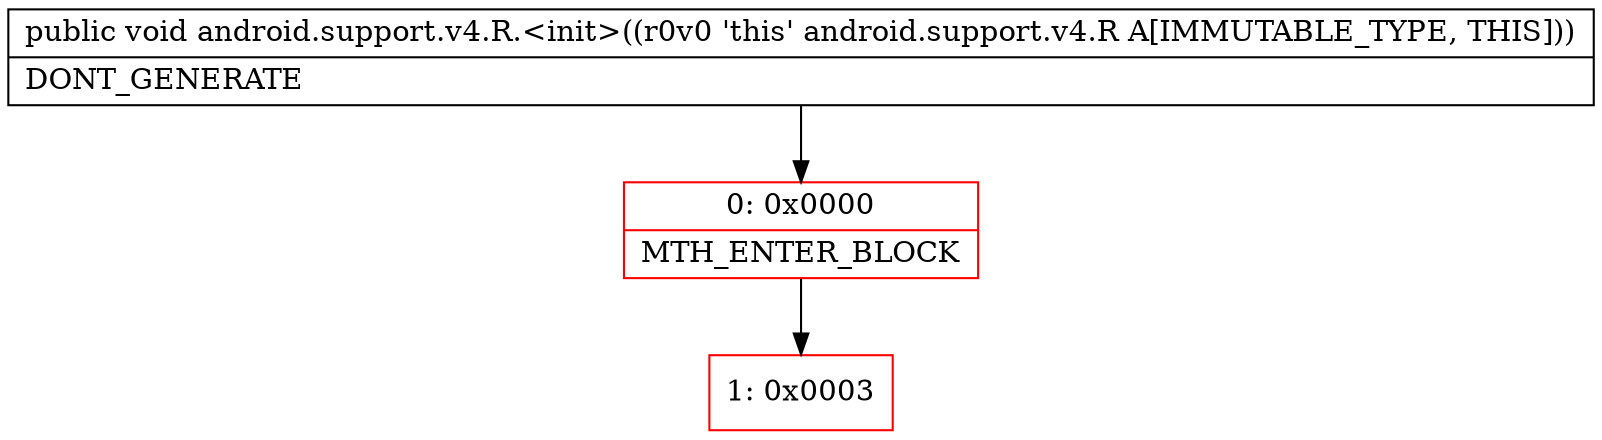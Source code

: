 digraph "CFG forandroid.support.v4.R.\<init\>()V" {
subgraph cluster_Region_1576304197 {
label = "R(0)";
node [shape=record,color=blue];
}
Node_0 [shape=record,color=red,label="{0\:\ 0x0000|MTH_ENTER_BLOCK\l}"];
Node_1 [shape=record,color=red,label="{1\:\ 0x0003}"];
MethodNode[shape=record,label="{public void android.support.v4.R.\<init\>((r0v0 'this' android.support.v4.R A[IMMUTABLE_TYPE, THIS]))  | DONT_GENERATE\l}"];
MethodNode -> Node_0;
Node_0 -> Node_1;
}

